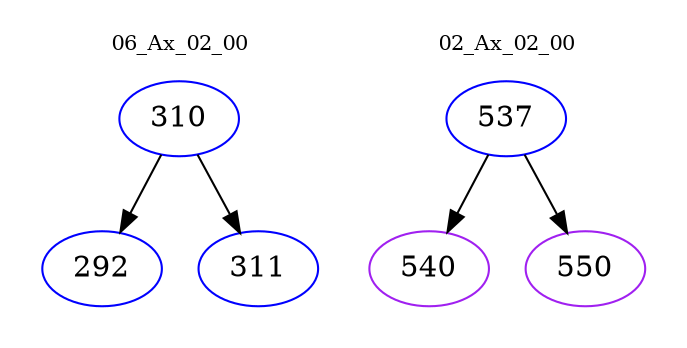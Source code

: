 digraph{
subgraph cluster_0 {
color = white
label = "06_Ax_02_00";
fontsize=10;
T0_310 [label="310", color="blue"]
T0_310 -> T0_292 [color="black"]
T0_292 [label="292", color="blue"]
T0_310 -> T0_311 [color="black"]
T0_311 [label="311", color="blue"]
}
subgraph cluster_1 {
color = white
label = "02_Ax_02_00";
fontsize=10;
T1_537 [label="537", color="blue"]
T1_537 -> T1_540 [color="black"]
T1_540 [label="540", color="purple"]
T1_537 -> T1_550 [color="black"]
T1_550 [label="550", color="purple"]
}
}
